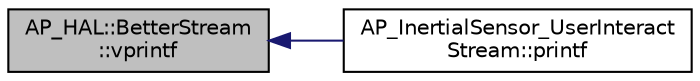 digraph "AP_HAL::BetterStream::vprintf"
{
 // INTERACTIVE_SVG=YES
  edge [fontname="Helvetica",fontsize="10",labelfontname="Helvetica",labelfontsize="10"];
  node [fontname="Helvetica",fontsize="10",shape=record];
  rankdir="LR";
  Node1 [label="AP_HAL::BetterStream\l::vprintf",height=0.2,width=0.4,color="black", fillcolor="grey75", style="filled", fontcolor="black"];
  Node1 -> Node2 [dir="back",color="midnightblue",fontsize="10",style="solid",fontname="Helvetica"];
  Node2 [label="AP_InertialSensor_UserInteract\lStream::printf",height=0.2,width=0.4,color="black", fillcolor="white", style="filled",URL="$classAP__InertialSensor__UserInteractStream.html#af6ef1df1e2bf83c1481dda0eb8cc3c46"];
}
